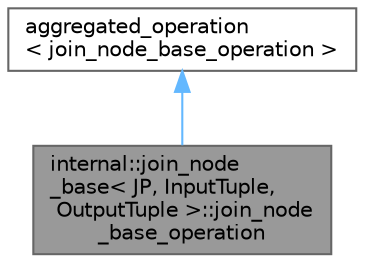 digraph "internal::join_node_base&lt; JP, InputTuple, OutputTuple &gt;::join_node_base_operation"
{
 // LATEX_PDF_SIZE
  bgcolor="transparent";
  edge [fontname=Helvetica,fontsize=10,labelfontname=Helvetica,labelfontsize=10];
  node [fontname=Helvetica,fontsize=10,shape=box,height=0.2,width=0.4];
  Node1 [id="Node000001",label="internal::join_node\l_base\< JP, InputTuple,\l OutputTuple \>::join_node\l_base_operation",height=0.2,width=0.4,color="gray40", fillcolor="grey60", style="filled", fontcolor="black",tooltip=" "];
  Node2 -> Node1 [id="edge1_Node000001_Node000002",dir="back",color="steelblue1",style="solid",tooltip=" "];
  Node2 [id="Node000002",label="aggregated_operation\l\< join_node_base_operation \>",height=0.2,width=0.4,color="gray40", fillcolor="white", style="filled",tooltip=" "];
}
